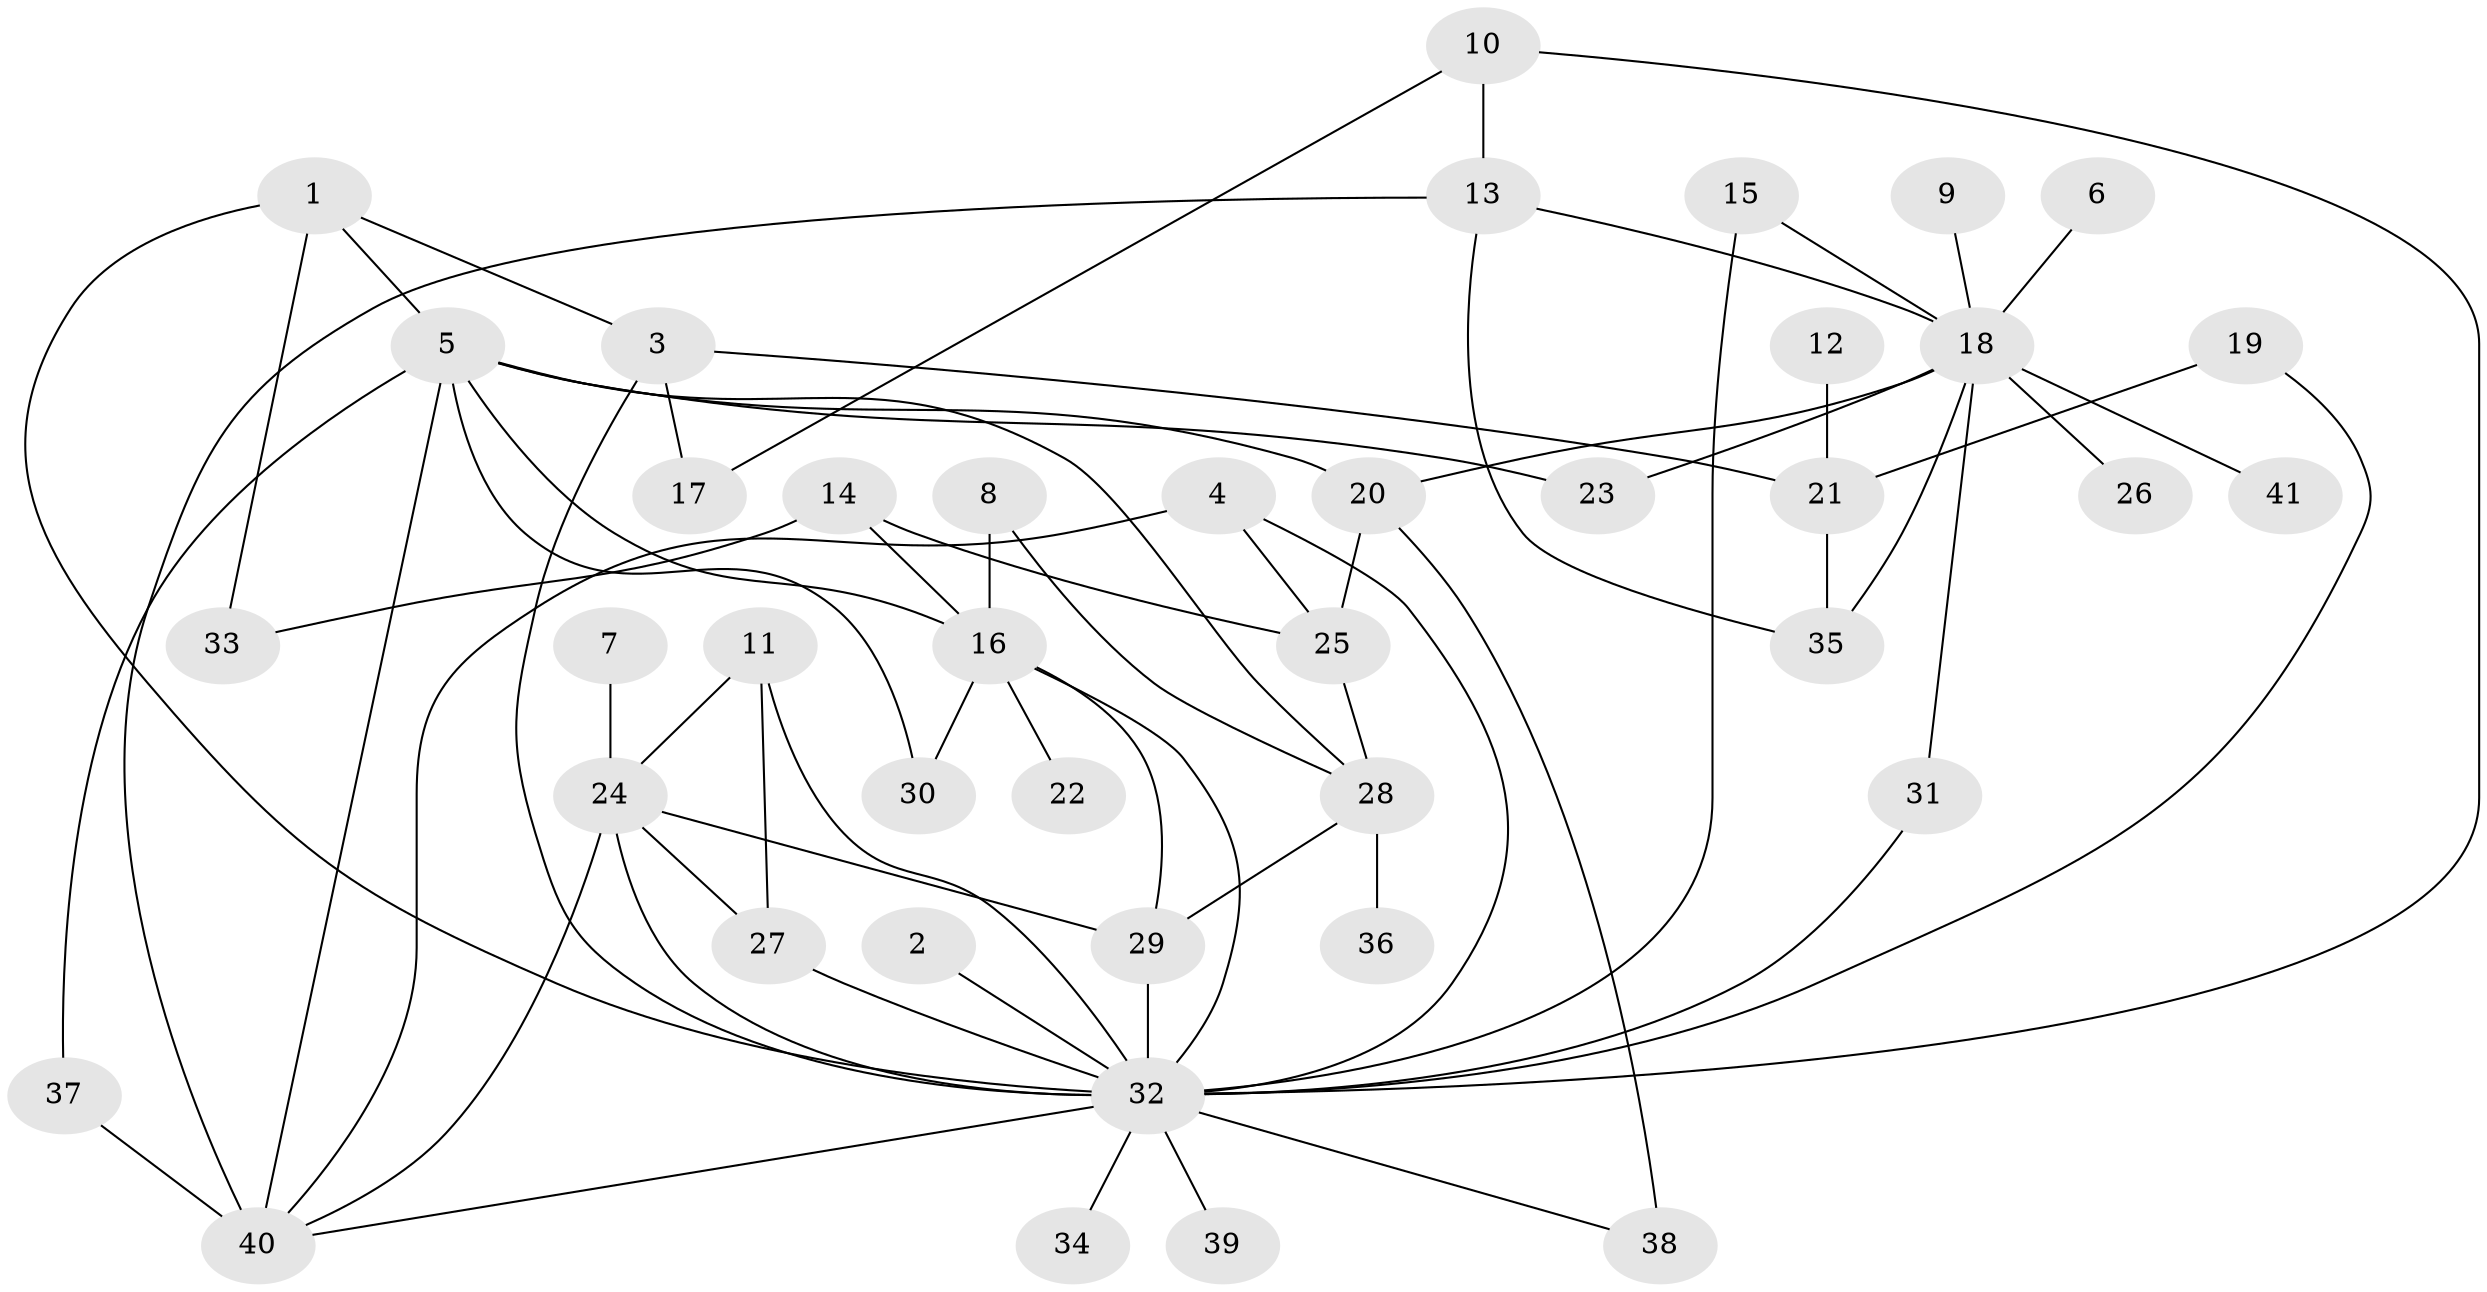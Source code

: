 // original degree distribution, {21: 0.012195121951219513, 8: 0.024390243902439025, 4: 0.0975609756097561, 1: 0.3780487804878049, 5: 0.04878048780487805, 9: 0.012195121951219513, 6: 0.012195121951219513, 3: 0.14634146341463414, 2: 0.24390243902439024, 10: 0.012195121951219513, 7: 0.012195121951219513}
// Generated by graph-tools (version 1.1) at 2025/01/03/09/25 03:01:48]
// undirected, 41 vertices, 68 edges
graph export_dot {
graph [start="1"]
  node [color=gray90,style=filled];
  1;
  2;
  3;
  4;
  5;
  6;
  7;
  8;
  9;
  10;
  11;
  12;
  13;
  14;
  15;
  16;
  17;
  18;
  19;
  20;
  21;
  22;
  23;
  24;
  25;
  26;
  27;
  28;
  29;
  30;
  31;
  32;
  33;
  34;
  35;
  36;
  37;
  38;
  39;
  40;
  41;
  1 -- 3 [weight=1.0];
  1 -- 5 [weight=1.0];
  1 -- 32 [weight=1.0];
  1 -- 33 [weight=1.0];
  2 -- 32 [weight=1.0];
  3 -- 17 [weight=1.0];
  3 -- 21 [weight=1.0];
  3 -- 32 [weight=1.0];
  4 -- 25 [weight=1.0];
  4 -- 32 [weight=1.0];
  4 -- 40 [weight=1.0];
  5 -- 16 [weight=1.0];
  5 -- 20 [weight=1.0];
  5 -- 23 [weight=1.0];
  5 -- 28 [weight=1.0];
  5 -- 30 [weight=1.0];
  5 -- 37 [weight=1.0];
  5 -- 40 [weight=1.0];
  6 -- 18 [weight=1.0];
  7 -- 24 [weight=1.0];
  8 -- 16 [weight=1.0];
  8 -- 28 [weight=1.0];
  9 -- 18 [weight=1.0];
  10 -- 13 [weight=1.0];
  10 -- 17 [weight=1.0];
  10 -- 32 [weight=1.0];
  11 -- 24 [weight=1.0];
  11 -- 27 [weight=1.0];
  11 -- 32 [weight=1.0];
  12 -- 21 [weight=1.0];
  13 -- 18 [weight=1.0];
  13 -- 35 [weight=1.0];
  13 -- 40 [weight=1.0];
  14 -- 16 [weight=1.0];
  14 -- 25 [weight=1.0];
  14 -- 33 [weight=1.0];
  15 -- 18 [weight=1.0];
  15 -- 32 [weight=1.0];
  16 -- 22 [weight=1.0];
  16 -- 29 [weight=1.0];
  16 -- 30 [weight=1.0];
  16 -- 32 [weight=1.0];
  18 -- 20 [weight=1.0];
  18 -- 23 [weight=1.0];
  18 -- 26 [weight=2.0];
  18 -- 31 [weight=1.0];
  18 -- 35 [weight=1.0];
  18 -- 41 [weight=1.0];
  19 -- 21 [weight=1.0];
  19 -- 32 [weight=1.0];
  20 -- 25 [weight=1.0];
  20 -- 38 [weight=1.0];
  21 -- 35 [weight=1.0];
  24 -- 27 [weight=1.0];
  24 -- 29 [weight=1.0];
  24 -- 32 [weight=1.0];
  24 -- 40 [weight=1.0];
  25 -- 28 [weight=1.0];
  27 -- 32 [weight=1.0];
  28 -- 29 [weight=1.0];
  28 -- 36 [weight=2.0];
  29 -- 32 [weight=1.0];
  31 -- 32 [weight=1.0];
  32 -- 34 [weight=1.0];
  32 -- 38 [weight=1.0];
  32 -- 39 [weight=1.0];
  32 -- 40 [weight=1.0];
  37 -- 40 [weight=2.0];
}

